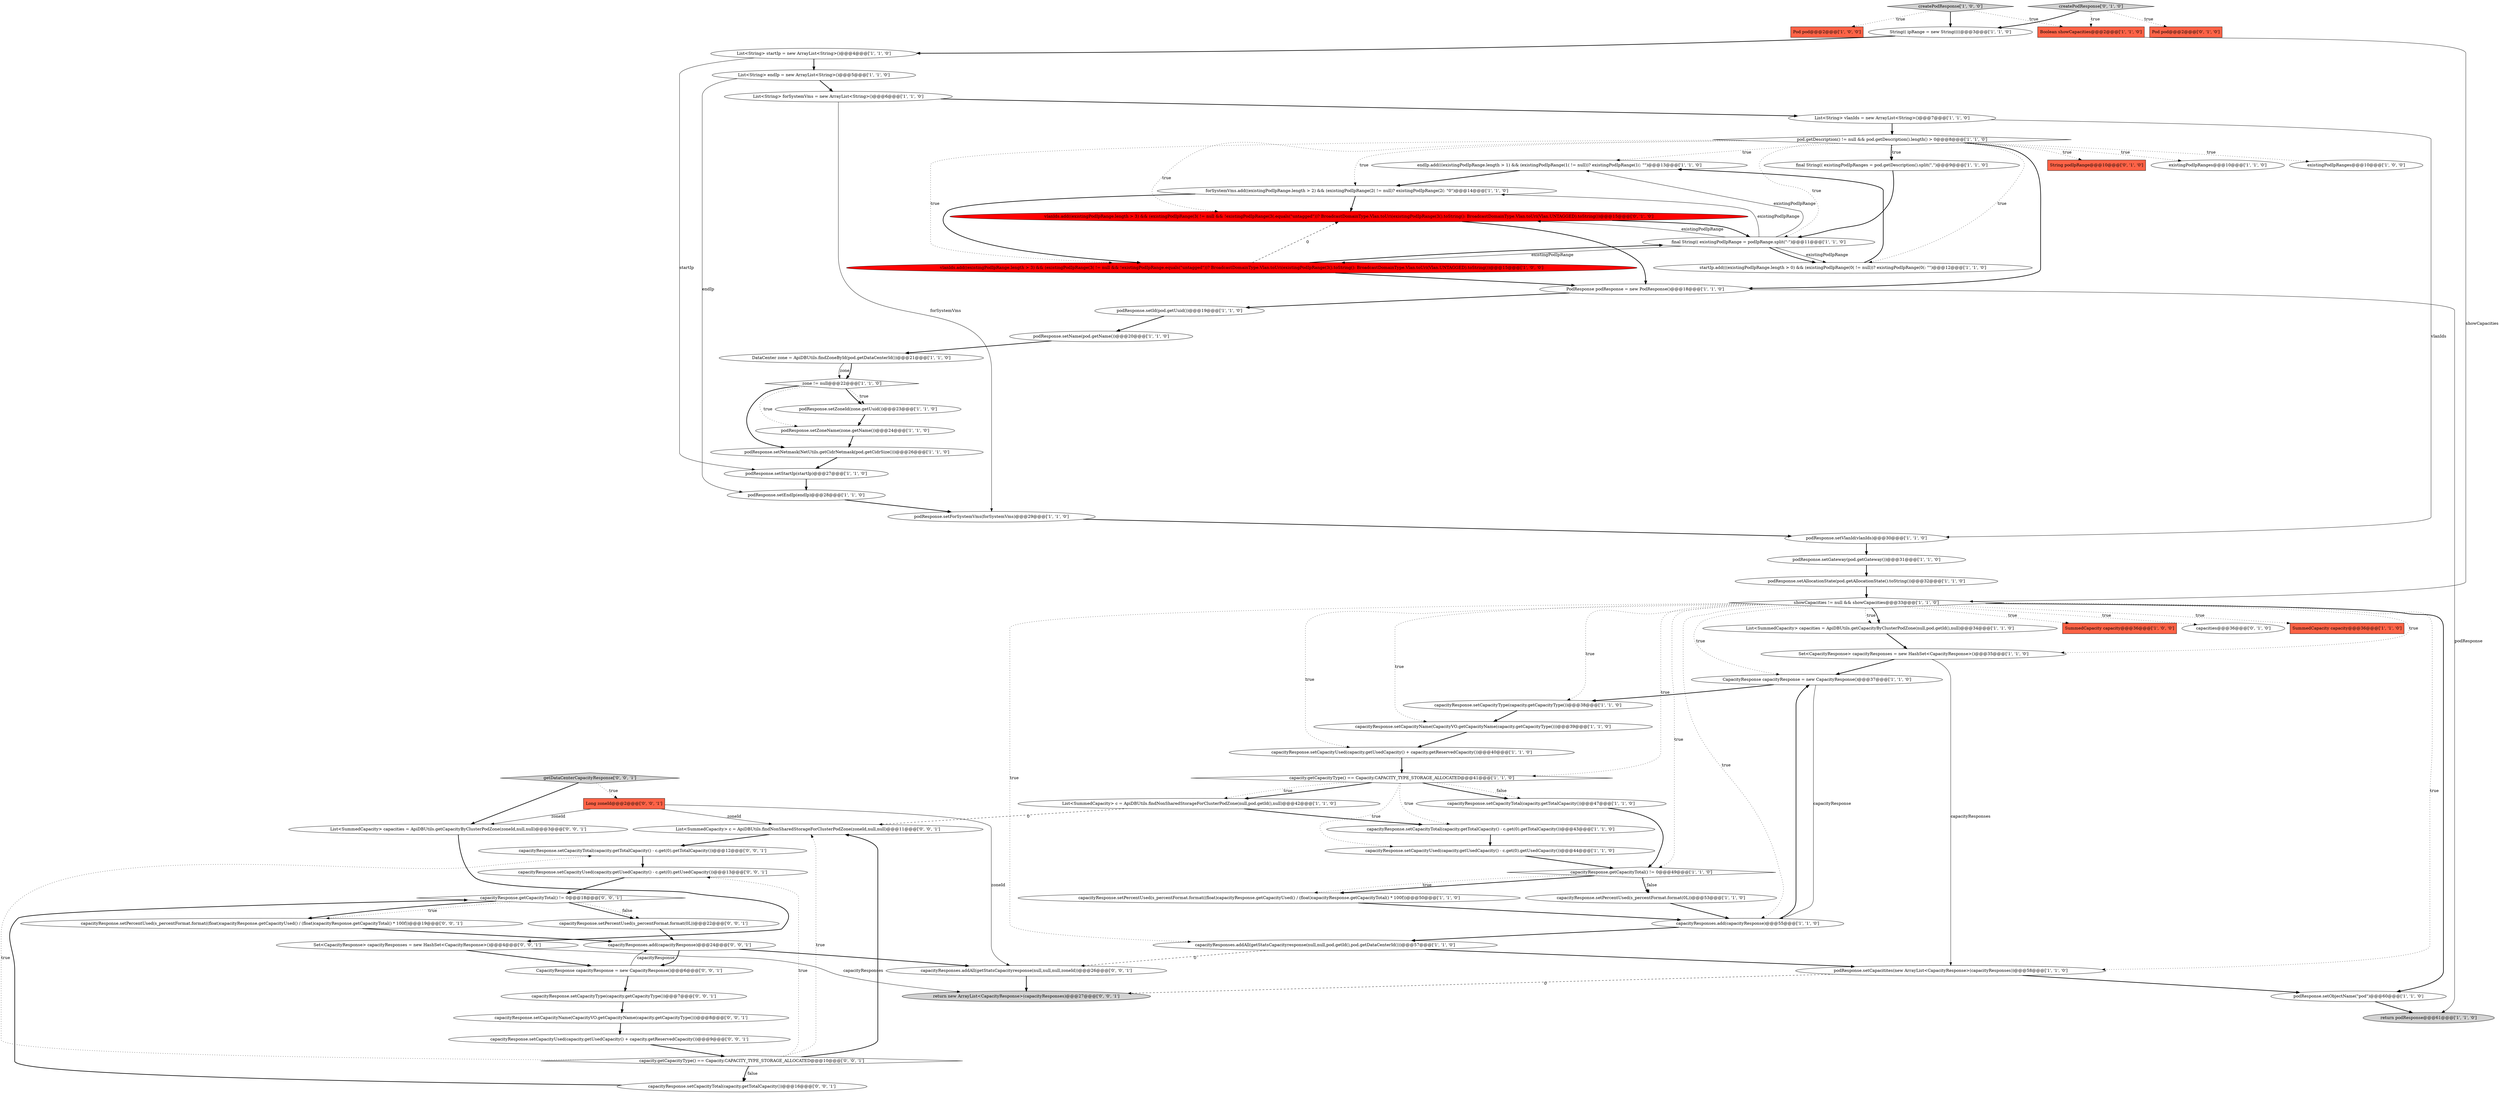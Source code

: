 digraph {
43 [style = filled, label = "podResponse.setZoneName(zone.getName())@@@24@@@['1', '1', '0']", fillcolor = white, shape = ellipse image = "AAA0AAABBB1BBB"];
25 [style = filled, label = "Set<CapacityResponse> capacityResponses = new HashSet<CapacityResponse>()@@@35@@@['1', '1', '0']", fillcolor = white, shape = ellipse image = "AAA0AAABBB1BBB"];
8 [style = filled, label = "createPodResponse['1', '0', '0']", fillcolor = lightgray, shape = diamond image = "AAA0AAABBB1BBB"];
36 [style = filled, label = "capacityResponse.setCapacityUsed(capacity.getUsedCapacity() - c.get(0).getUsedCapacity())@@@44@@@['1', '1', '0']", fillcolor = white, shape = ellipse image = "AAA0AAABBB1BBB"];
66 [style = filled, label = "capacityResponse.getCapacityTotal() != 0@@@18@@@['0', '0', '1']", fillcolor = white, shape = diamond image = "AAA0AAABBB3BBB"];
57 [style = filled, label = "createPodResponse['0', '1', '0']", fillcolor = lightgray, shape = diamond image = "AAA0AAABBB2BBB"];
71 [style = filled, label = "capacityResponse.setPercentUsed(s_percentFormat.format(0L))@@@22@@@['0', '0', '1']", fillcolor = white, shape = ellipse image = "AAA0AAABBB3BBB"];
27 [style = filled, label = "podResponse.setNetmask(NetUtils.getCidrNetmask(pod.getCidrSize()))@@@26@@@['1', '1', '0']", fillcolor = white, shape = ellipse image = "AAA0AAABBB1BBB"];
24 [style = filled, label = "podResponse.setEndIp(endIp)@@@28@@@['1', '1', '0']", fillcolor = white, shape = ellipse image = "AAA0AAABBB1BBB"];
46 [style = filled, label = "capacityResponses.addAll(getStatsCapacityresponse(null,null,pod.getId(),pod.getDataCenterId()))@@@57@@@['1', '1', '0']", fillcolor = white, shape = ellipse image = "AAA0AAABBB1BBB"];
7 [style = filled, label = "capacityResponses.add(capacityResponse)@@@55@@@['1', '1', '0']", fillcolor = white, shape = ellipse image = "AAA0AAABBB1BBB"];
17 [style = filled, label = "capacity.getCapacityType() == Capacity.CAPACITY_TYPE_STORAGE_ALLOCATED@@@41@@@['1', '1', '0']", fillcolor = white, shape = diamond image = "AAA0AAABBB1BBB"];
26 [style = filled, label = "endIp.add(((existingPodIpRange.length > 1) && (existingPodIpRange(1( != null))? existingPodIpRange(1(: \"\")@@@13@@@['1', '1', '0']", fillcolor = white, shape = ellipse image = "AAA0AAABBB1BBB"];
12 [style = filled, label = "capacityResponse.getCapacityTotal() != 0@@@49@@@['1', '1', '0']", fillcolor = white, shape = diamond image = "AAA0AAABBB1BBB"];
61 [style = filled, label = "capacityResponse.setCapacityTotal(capacity.getTotalCapacity())@@@16@@@['0', '0', '1']", fillcolor = white, shape = ellipse image = "AAA0AAABBB3BBB"];
52 [style = filled, label = "List<SummedCapacity> capacities = ApiDBUtils.getCapacityByClusterPodZone(null,pod.getId(),null)@@@34@@@['1', '1', '0']", fillcolor = white, shape = ellipse image = "AAA0AAABBB1BBB"];
67 [style = filled, label = "capacityResponse.setCapacityType(capacity.getCapacityType())@@@7@@@['0', '0', '1']", fillcolor = white, shape = ellipse image = "AAA0AAABBB3BBB"];
14 [style = filled, label = "List<SummedCapacity> c = ApiDBUtils.findNonSharedStorageForClusterPodZone(null,pod.getId(),null)@@@42@@@['1', '1', '0']", fillcolor = white, shape = ellipse image = "AAA0AAABBB1BBB"];
33 [style = filled, label = "SummedCapacity capacity@@@36@@@['1', '0', '0']", fillcolor = tomato, shape = box image = "AAA0AAABBB1BBB"];
44 [style = filled, label = "capacityResponse.setCapacityTotal(capacity.getTotalCapacity() - c.get(0).getTotalCapacity())@@@43@@@['1', '1', '0']", fillcolor = white, shape = ellipse image = "AAA0AAABBB1BBB"];
18 [style = filled, label = "podResponse.setZoneId(zone.getUuid())@@@23@@@['1', '1', '0']", fillcolor = white, shape = ellipse image = "AAA0AAABBB1BBB"];
10 [style = filled, label = "Pod pod@@@2@@@['1', '0', '0']", fillcolor = tomato, shape = box image = "AAA0AAABBB1BBB"];
45 [style = filled, label = "forSystemVms.add((existingPodIpRange.length > 2) && (existingPodIpRange(2( != null)? existingPodIpRange(2(: \"0\")@@@14@@@['1', '1', '0']", fillcolor = white, shape = ellipse image = "AAA0AAABBB1BBB"];
53 [style = filled, label = "String podIpRange@@@10@@@['0', '1', '0']", fillcolor = tomato, shape = box image = "AAA0AAABBB2BBB"];
4 [style = filled, label = "capacityResponse.setPercentUsed(s_percentFormat.format(0L))@@@53@@@['1', '1', '0']", fillcolor = white, shape = ellipse image = "AAA0AAABBB1BBB"];
9 [style = filled, label = "zone != null@@@22@@@['1', '1', '0']", fillcolor = white, shape = diamond image = "AAA0AAABBB1BBB"];
55 [style = filled, label = "capacities@@@36@@@['0', '1', '0']", fillcolor = white, shape = ellipse image = "AAA0AAABBB2BBB"];
31 [style = filled, label = "PodResponse podResponse = new PodResponse()@@@18@@@['1', '1', '0']", fillcolor = white, shape = ellipse image = "AAA0AAABBB1BBB"];
2 [style = filled, label = "capacityResponse.setPercentUsed(s_percentFormat.format((float)capacityResponse.getCapacityUsed() / (float)capacityResponse.getCapacityTotal() * 100f))@@@50@@@['1', '1', '0']", fillcolor = white, shape = ellipse image = "AAA0AAABBB1BBB"];
30 [style = filled, label = "podResponse.setVlanId(vlanIds)@@@30@@@['1', '1', '0']", fillcolor = white, shape = ellipse image = "AAA0AAABBB1BBB"];
40 [style = filled, label = "podResponse.setCapacitites(new ArrayList<CapacityResponse>(capacityResponses))@@@58@@@['1', '1', '0']", fillcolor = white, shape = ellipse image = "AAA0AAABBB1BBB"];
29 [style = filled, label = "podResponse.setForSystemVms(forSystemVms)@@@29@@@['1', '1', '0']", fillcolor = white, shape = ellipse image = "AAA0AAABBB1BBB"];
19 [style = filled, label = "capacityResponse.setCapacityName(CapacityVO.getCapacityName(capacity.getCapacityType()))@@@39@@@['1', '1', '0']", fillcolor = white, shape = ellipse image = "AAA0AAABBB1BBB"];
42 [style = filled, label = "showCapacities != null && showCapacities@@@33@@@['1', '1', '0']", fillcolor = white, shape = diamond image = "AAA0AAABBB1BBB"];
47 [style = filled, label = "capacityResponse.setCapacityTotal(capacity.getTotalCapacity())@@@47@@@['1', '1', '0']", fillcolor = white, shape = ellipse image = "AAA0AAABBB1BBB"];
1 [style = filled, label = "pod.getDescription() != null && pod.getDescription().length() > 0@@@8@@@['1', '1', '0']", fillcolor = white, shape = diamond image = "AAA0AAABBB1BBB"];
59 [style = filled, label = "capacityResponse.setCapacityName(CapacityVO.getCapacityName(capacity.getCapacityType()))@@@8@@@['0', '0', '1']", fillcolor = white, shape = ellipse image = "AAA0AAABBB3BBB"];
74 [style = filled, label = "List<SummedCapacity> capacities = ApiDBUtils.getCapacityByClusterPodZone(zoneId,null,null)@@@3@@@['0', '0', '1']", fillcolor = white, shape = ellipse image = "AAA0AAABBB3BBB"];
34 [style = filled, label = "final String(( existingPodIpRange = podIpRange.split(\"-\")@@@11@@@['1', '1', '0']", fillcolor = white, shape = ellipse image = "AAA0AAABBB1BBB"];
23 [style = filled, label = "podResponse.setStartIp(startIp)@@@27@@@['1', '1', '0']", fillcolor = white, shape = ellipse image = "AAA0AAABBB1BBB"];
3 [style = filled, label = "capacityResponse.setCapacityType(capacity.getCapacityType())@@@38@@@['1', '1', '0']", fillcolor = white, shape = ellipse image = "AAA0AAABBB1BBB"];
35 [style = filled, label = "podResponse.setName(pod.getName())@@@20@@@['1', '1', '0']", fillcolor = white, shape = ellipse image = "AAA0AAABBB1BBB"];
54 [style = filled, label = "vlanIds.add((existingPodIpRange.length > 3) && (existingPodIpRange(3( != null && !existingPodIpRange(3(.equals(\"untagged\"))? BroadcastDomainType.Vlan.toUri(existingPodIpRange(3().toString(): BroadcastDomainType.Vlan.toUri(Vlan.UNTAGGED).toString())@@@15@@@['0', '1', '0']", fillcolor = red, shape = ellipse image = "AAA1AAABBB2BBB"];
60 [style = filled, label = "capacityResponse.setCapacityUsed(capacity.getUsedCapacity() + capacity.getReservedCapacity())@@@9@@@['0', '0', '1']", fillcolor = white, shape = ellipse image = "AAA0AAABBB3BBB"];
63 [style = filled, label = "capacityResponse.setCapacityTotal(capacity.getTotalCapacity() - c.get(0).getTotalCapacity())@@@12@@@['0', '0', '1']", fillcolor = white, shape = ellipse image = "AAA0AAABBB3BBB"];
22 [style = filled, label = "List<String> startIp = new ArrayList<String>()@@@4@@@['1', '1', '0']", fillcolor = white, shape = ellipse image = "AAA0AAABBB1BBB"];
38 [style = filled, label = "existingPodIpRanges@@@10@@@['1', '1', '0']", fillcolor = white, shape = ellipse image = "AAA0AAABBB1BBB"];
15 [style = filled, label = "String(( ipRange = new String((((@@@3@@@['1', '1', '0']", fillcolor = white, shape = ellipse image = "AAA0AAABBB1BBB"];
13 [style = filled, label = "return podResponse@@@61@@@['1', '1', '0']", fillcolor = lightgray, shape = ellipse image = "AAA0AAABBB1BBB"];
32 [style = filled, label = "podResponse.setGateway(pod.getGateway())@@@31@@@['1', '1', '0']", fillcolor = white, shape = ellipse image = "AAA0AAABBB1BBB"];
39 [style = filled, label = "Boolean showCapacities@@@2@@@['1', '1', '0']", fillcolor = tomato, shape = box image = "AAA0AAABBB1BBB"];
50 [style = filled, label = "podResponse.setAllocationState(pod.getAllocationState().toString())@@@32@@@['1', '1', '0']", fillcolor = white, shape = ellipse image = "AAA0AAABBB1BBB"];
75 [style = filled, label = "capacityResponses.add(capacityResponse)@@@24@@@['0', '0', '1']", fillcolor = white, shape = ellipse image = "AAA0AAABBB3BBB"];
72 [style = filled, label = "return new ArrayList<CapacityResponse>(capacityResponses)@@@27@@@['0', '0', '1']", fillcolor = lightgray, shape = ellipse image = "AAA0AAABBB3BBB"];
20 [style = filled, label = "List<String> vlanIds = new ArrayList<String>()@@@7@@@['1', '1', '0']", fillcolor = white, shape = ellipse image = "AAA0AAABBB1BBB"];
16 [style = filled, label = "existingPodIpRanges@@@10@@@['1', '0', '0']", fillcolor = white, shape = ellipse image = "AAA0AAABBB1BBB"];
11 [style = filled, label = "List<String> forSystemVms = new ArrayList<String>()@@@6@@@['1', '1', '0']", fillcolor = white, shape = ellipse image = "AAA0AAABBB1BBB"];
41 [style = filled, label = "podResponse.setId(pod.getUuid())@@@19@@@['1', '1', '0']", fillcolor = white, shape = ellipse image = "AAA0AAABBB1BBB"];
64 [style = filled, label = "capacityResponses.addAll(getStatsCapacityresponse(null,null,null,zoneId))@@@26@@@['0', '0', '1']", fillcolor = white, shape = ellipse image = "AAA0AAABBB3BBB"];
6 [style = filled, label = "List<String> endIp = new ArrayList<String>()@@@5@@@['1', '1', '0']", fillcolor = white, shape = ellipse image = "AAA0AAABBB1BBB"];
58 [style = filled, label = "capacity.getCapacityType() == Capacity.CAPACITY_TYPE_STORAGE_ALLOCATED@@@10@@@['0', '0', '1']", fillcolor = white, shape = diamond image = "AAA0AAABBB3BBB"];
49 [style = filled, label = "podResponse.setObjectName(\"pod\")@@@60@@@['1', '1', '0']", fillcolor = white, shape = ellipse image = "AAA0AAABBB1BBB"];
56 [style = filled, label = "Pod pod@@@2@@@['0', '1', '0']", fillcolor = tomato, shape = box image = "AAA0AAABBB2BBB"];
62 [style = filled, label = "Set<CapacityResponse> capacityResponses = new HashSet<CapacityResponse>()@@@4@@@['0', '0', '1']", fillcolor = white, shape = ellipse image = "AAA0AAABBB3BBB"];
69 [style = filled, label = "capacityResponse.setPercentUsed(s_percentFormat.format((float)capacityResponse.getCapacityUsed() / (float)capacityResponse.getCapacityTotal() * 100f))@@@19@@@['0', '0', '1']", fillcolor = white, shape = ellipse image = "AAA0AAABBB3BBB"];
65 [style = filled, label = "Long zoneId@@@2@@@['0', '0', '1']", fillcolor = tomato, shape = box image = "AAA0AAABBB3BBB"];
73 [style = filled, label = "CapacityResponse capacityResponse = new CapacityResponse()@@@6@@@['0', '0', '1']", fillcolor = white, shape = ellipse image = "AAA0AAABBB3BBB"];
68 [style = filled, label = "List<SummedCapacity> c = ApiDBUtils.findNonSharedStorageForClusterPodZone(zoneId,null,null)@@@11@@@['0', '0', '1']", fillcolor = white, shape = ellipse image = "AAA0AAABBB3BBB"];
28 [style = filled, label = "capacityResponse.setCapacityUsed(capacity.getUsedCapacity() + capacity.getReservedCapacity())@@@40@@@['1', '1', '0']", fillcolor = white, shape = ellipse image = "AAA0AAABBB1BBB"];
70 [style = filled, label = "capacityResponse.setCapacityUsed(capacity.getUsedCapacity() - c.get(0).getUsedCapacity())@@@13@@@['0', '0', '1']", fillcolor = white, shape = ellipse image = "AAA0AAABBB3BBB"];
5 [style = filled, label = "startIp.add(((existingPodIpRange.length > 0) && (existingPodIpRange(0( != null))? existingPodIpRange(0(: \"\")@@@12@@@['1', '1', '0']", fillcolor = white, shape = ellipse image = "AAA0AAABBB1BBB"];
48 [style = filled, label = "CapacityResponse capacityResponse = new CapacityResponse()@@@37@@@['1', '1', '0']", fillcolor = white, shape = ellipse image = "AAA0AAABBB1BBB"];
37 [style = filled, label = "SummedCapacity capacity@@@36@@@['1', '1', '0']", fillcolor = tomato, shape = box image = "AAA0AAABBB1BBB"];
0 [style = filled, label = "vlanIds.add((existingPodIpRange.length > 3) && (existingPodIpRange(3( != null && !existingPodIpRange.equals(\"untagged\"))? BroadcastDomainType.Vlan.toUri(existingPodIpRange(3().toString(): BroadcastDomainType.Vlan.toUri(Vlan.UNTAGGED).toString())@@@15@@@['1', '0', '0']", fillcolor = red, shape = ellipse image = "AAA1AAABBB1BBB"];
76 [style = filled, label = "getDataCenterCapacityResponse['0', '0', '1']", fillcolor = lightgray, shape = diamond image = "AAA0AAABBB3BBB"];
51 [style = filled, label = "DataCenter zone = ApiDBUtils.findZoneById(pod.getDataCenterId())@@@21@@@['1', '1', '0']", fillcolor = white, shape = ellipse image = "AAA0AAABBB1BBB"];
21 [style = filled, label = "final String(( existingPodIpRanges = pod.getDescription().split(\",\")@@@9@@@['1', '1', '0']", fillcolor = white, shape = ellipse image = "AAA0AAABBB1BBB"];
40->49 [style = bold, label=""];
61->66 [style = bold, label=""];
70->66 [style = bold, label=""];
48->3 [style = bold, label=""];
57->39 [style = dotted, label="true"];
29->30 [style = bold, label=""];
1->53 [style = dotted, label="true"];
65->68 [style = solid, label="zoneId"];
17->14 [style = dotted, label="true"];
1->21 [style = dotted, label="true"];
36->12 [style = bold, label=""];
25->48 [style = bold, label=""];
7->48 [style = bold, label=""];
62->73 [style = bold, label=""];
58->63 [style = dotted, label="true"];
1->34 [style = dotted, label="true"];
42->17 [style = dotted, label="true"];
39->42 [style = solid, label="showCapacities"];
42->19 [style = dotted, label="true"];
12->2 [style = bold, label=""];
34->5 [style = solid, label="existingPodIpRange"];
3->19 [style = bold, label=""];
1->54 [style = dotted, label="true"];
17->14 [style = bold, label=""];
1->21 [style = bold, label=""];
49->13 [style = bold, label=""];
34->0 [style = solid, label="existingPodIpRange"];
6->11 [style = bold, label=""];
45->0 [style = bold, label=""];
42->48 [style = dotted, label="true"];
42->33 [style = dotted, label="true"];
1->0 [style = dotted, label="true"];
19->28 [style = bold, label=""];
46->64 [style = dashed, label="0"];
1->31 [style = bold, label=""];
6->24 [style = solid, label="endIp"];
20->30 [style = solid, label="vlanIds"];
42->3 [style = dotted, label="true"];
34->54 [style = solid, label="existingPodIpRange"];
1->45 [style = dotted, label="true"];
25->40 [style = solid, label="capacityResponses"];
73->67 [style = bold, label=""];
59->60 [style = bold, label=""];
34->26 [style = solid, label="existingPodIpRange"];
62->72 [style = solid, label="capacityResponses"];
7->46 [style = bold, label=""];
48->7 [style = solid, label="capacityResponse"];
12->2 [style = dotted, label="true"];
11->29 [style = solid, label="forSystemVms"];
66->69 [style = dotted, label="true"];
0->54 [style = dashed, label="0"];
75->64 [style = bold, label=""];
71->75 [style = bold, label=""];
66->69 [style = bold, label=""];
0->34 [style = bold, label=""];
42->7 [style = dotted, label="true"];
1->26 [style = dotted, label="true"];
58->61 [style = dotted, label="false"];
76->65 [style = dotted, label="true"];
51->9 [style = solid, label="zone"];
43->27 [style = bold, label=""];
66->71 [style = bold, label=""];
9->43 [style = dotted, label="true"];
31->41 [style = bold, label=""];
42->52 [style = dotted, label="true"];
58->70 [style = dotted, label="true"];
46->40 [style = bold, label=""];
35->51 [style = bold, label=""];
0->31 [style = bold, label=""];
22->6 [style = bold, label=""];
32->50 [style = bold, label=""];
34->45 [style = solid, label="existingPodIpRange"];
64->72 [style = bold, label=""];
40->72 [style = dashed, label="0"];
65->64 [style = solid, label="zoneId"];
58->61 [style = bold, label=""];
58->68 [style = dotted, label="true"];
8->15 [style = bold, label=""];
12->4 [style = dotted, label="false"];
42->52 [style = bold, label=""];
51->9 [style = bold, label=""];
68->63 [style = bold, label=""];
21->34 [style = bold, label=""];
14->68 [style = dashed, label="0"];
5->26 [style = bold, label=""];
8->39 [style = dotted, label="true"];
63->70 [style = bold, label=""];
69->75 [style = bold, label=""];
30->32 [style = bold, label=""];
20->1 [style = bold, label=""];
42->28 [style = dotted, label="true"];
42->40 [style = dotted, label="true"];
4->7 [style = bold, label=""];
15->22 [style = bold, label=""];
9->27 [style = bold, label=""];
73->75 [style = solid, label="capacityResponse"];
76->74 [style = bold, label=""];
60->58 [style = bold, label=""];
31->13 [style = solid, label="podResponse"];
9->18 [style = bold, label=""];
74->62 [style = bold, label=""];
50->42 [style = bold, label=""];
57->15 [style = bold, label=""];
75->73 [style = bold, label=""];
28->17 [style = bold, label=""];
1->16 [style = dotted, label="true"];
17->36 [style = dotted, label="true"];
1->38 [style = dotted, label="true"];
17->44 [style = dotted, label="true"];
22->23 [style = solid, label="startIp"];
54->34 [style = bold, label=""];
41->35 [style = bold, label=""];
11->20 [style = bold, label=""];
58->68 [style = bold, label=""];
17->47 [style = dotted, label="false"];
44->36 [style = bold, label=""];
42->55 [style = dotted, label="true"];
34->5 [style = bold, label=""];
17->47 [style = bold, label=""];
47->12 [style = bold, label=""];
24->29 [style = bold, label=""];
8->10 [style = dotted, label="true"];
14->44 [style = bold, label=""];
45->54 [style = bold, label=""];
42->12 [style = dotted, label="true"];
66->71 [style = dotted, label="false"];
23->24 [style = bold, label=""];
52->25 [style = bold, label=""];
18->43 [style = bold, label=""];
54->31 [style = bold, label=""];
12->4 [style = bold, label=""];
65->74 [style = solid, label="zoneId"];
9->18 [style = dotted, label="true"];
42->49 [style = bold, label=""];
27->23 [style = bold, label=""];
26->45 [style = bold, label=""];
42->25 [style = dotted, label="true"];
2->7 [style = bold, label=""];
42->46 [style = dotted, label="true"];
1->5 [style = dotted, label="true"];
42->37 [style = dotted, label="true"];
67->59 [style = bold, label=""];
57->56 [style = dotted, label="true"];
}
